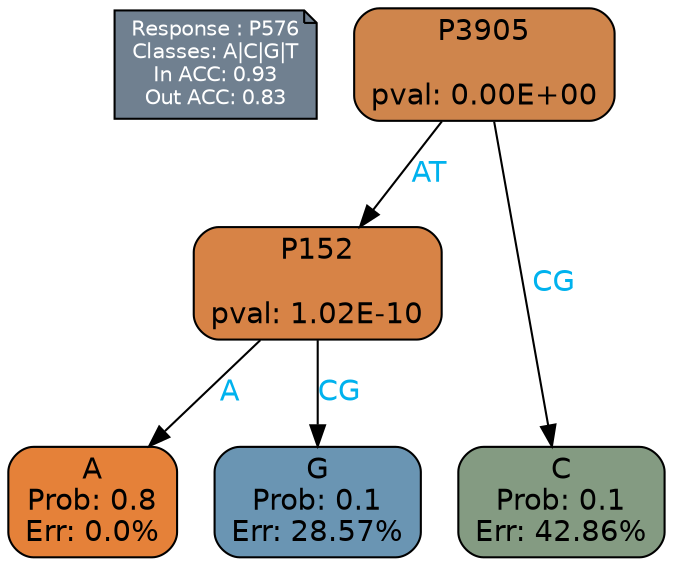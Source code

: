 digraph Tree {
node [shape=box, style="filled, rounded", color="black", fontname=helvetica] ;
graph [ranksep=equally, splines=polylines, bgcolor=transparent, dpi=600] ;
edge [fontname=helvetica] ;
LEGEND [label="Response : P576
Classes: A|C|G|T
In ACC: 0.93
Out ACC: 0.83
",shape=note,align=left,style=filled,fillcolor="slategray",fontcolor="white",fontsize=10];1 [label="P3905

pval: 0.00E+00", fillcolor="#cf854c"] ;
2 [label="P152

pval: 1.02E-10", fillcolor="#d78346"] ;
3 [label="A
Prob: 0.8
Err: 0.0%", fillcolor="#e58139"] ;
4 [label="G
Prob: 0.1
Err: 28.57%", fillcolor="#6a95b3"] ;
5 [label="C
Prob: 0.1
Err: 42.86%", fillcolor="#849b82"] ;
1 -> 2 [label="AT",fontcolor=deepskyblue2] ;
1 -> 5 [label="CG",fontcolor=deepskyblue2] ;
2 -> 3 [label="A",fontcolor=deepskyblue2] ;
2 -> 4 [label="CG",fontcolor=deepskyblue2] ;
{rank = same; 3;4;5;}{rank = same; LEGEND;1;}}
